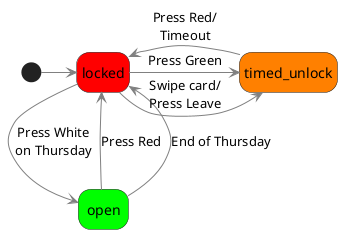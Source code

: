 @startuml
hide empty description

<style>
stateDiagram {
  arrow {
    LineColor Gray
  }
}
</style>

state locked #ff0000
state open #00ff00
state timed_unlock #ff8000

[*] -> locked
locked --> open: Press White\non Thursday
locked -> timed_unlock: Press Green
locked -> timed_unlock: Swipe card/\nPress Leave
open -> locked: Press Red
open -> locked: End of Thursday
timed_unlock -> locked: Press Red/\nTimeout
@enduml
